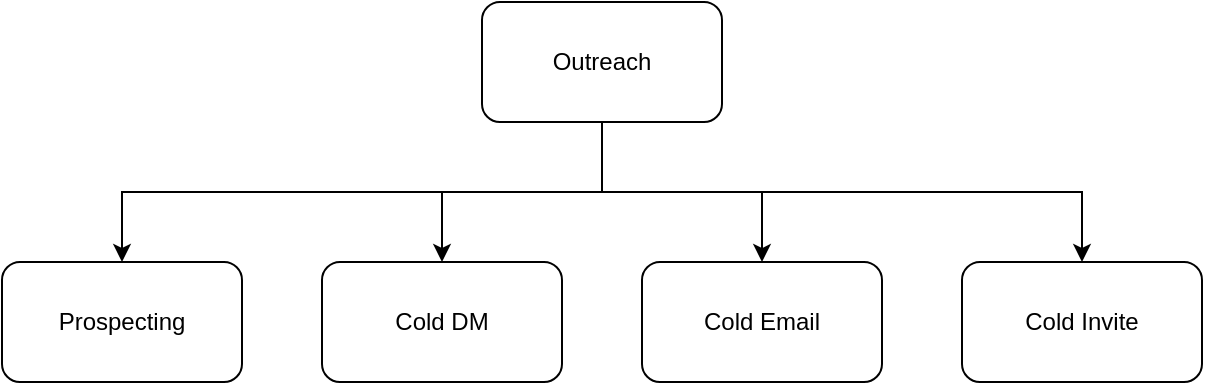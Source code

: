 <mxfile version="27.1.5">
  <diagram id="kE2jghSBiupHgnR7N2Tf" name="Page-1">
    <mxGraphModel dx="1137" dy="653" grid="1" gridSize="10" guides="1" tooltips="1" connect="1" arrows="1" fold="1" page="1" pageScale="1" pageWidth="1200" pageHeight="1600" math="0" shadow="0">
      <root>
        <mxCell id="0" />
        <mxCell id="1" parent="0" />
        <mxCell id="LtcF3z42R_0qpBEDfMV6-6" style="edgeStyle=orthogonalEdgeStyle;rounded=0;orthogonalLoop=1;jettySize=auto;html=1;exitX=0.5;exitY=1;exitDx=0;exitDy=0;" edge="1" parent="1" source="LtcF3z42R_0qpBEDfMV6-1" target="LtcF3z42R_0qpBEDfMV6-5">
          <mxGeometry relative="1" as="geometry" />
        </mxCell>
        <mxCell id="LtcF3z42R_0qpBEDfMV6-11" style="edgeStyle=orthogonalEdgeStyle;rounded=0;orthogonalLoop=1;jettySize=auto;html=1;exitX=0.5;exitY=1;exitDx=0;exitDy=0;" edge="1" parent="1" source="LtcF3z42R_0qpBEDfMV6-1" target="LtcF3z42R_0qpBEDfMV6-7">
          <mxGeometry relative="1" as="geometry" />
        </mxCell>
        <mxCell id="LtcF3z42R_0qpBEDfMV6-12" style="edgeStyle=orthogonalEdgeStyle;rounded=0;orthogonalLoop=1;jettySize=auto;html=1;exitX=0.5;exitY=1;exitDx=0;exitDy=0;entryX=0.5;entryY=0;entryDx=0;entryDy=0;" edge="1" parent="1" source="LtcF3z42R_0qpBEDfMV6-1" target="LtcF3z42R_0qpBEDfMV6-9">
          <mxGeometry relative="1" as="geometry" />
        </mxCell>
        <mxCell id="LtcF3z42R_0qpBEDfMV6-13" style="edgeStyle=orthogonalEdgeStyle;rounded=0;orthogonalLoop=1;jettySize=auto;html=1;exitX=0.5;exitY=1;exitDx=0;exitDy=0;entryX=0.5;entryY=0;entryDx=0;entryDy=0;" edge="1" parent="1" source="LtcF3z42R_0qpBEDfMV6-1" target="LtcF3z42R_0qpBEDfMV6-2">
          <mxGeometry relative="1" as="geometry" />
        </mxCell>
        <mxCell id="LtcF3z42R_0qpBEDfMV6-1" value="Outreach" style="rounded=1;whiteSpace=wrap;html=1;" vertex="1" parent="1">
          <mxGeometry x="430" y="150" width="120" height="60" as="geometry" />
        </mxCell>
        <mxCell id="LtcF3z42R_0qpBEDfMV6-2" value="Prospecting" style="rounded=1;whiteSpace=wrap;html=1;" vertex="1" parent="1">
          <mxGeometry x="190" y="280" width="120" height="60" as="geometry" />
        </mxCell>
        <mxCell id="LtcF3z42R_0qpBEDfMV6-5" value="Cold DM" style="rounded=1;whiteSpace=wrap;html=1;" vertex="1" parent="1">
          <mxGeometry x="350" y="280" width="120" height="60" as="geometry" />
        </mxCell>
        <mxCell id="LtcF3z42R_0qpBEDfMV6-7" value="Cold Email" style="rounded=1;whiteSpace=wrap;html=1;" vertex="1" parent="1">
          <mxGeometry x="510" y="280" width="120" height="60" as="geometry" />
        </mxCell>
        <mxCell id="LtcF3z42R_0qpBEDfMV6-9" value="Cold Invite" style="rounded=1;whiteSpace=wrap;html=1;" vertex="1" parent="1">
          <mxGeometry x="670" y="280" width="120" height="60" as="geometry" />
        </mxCell>
      </root>
    </mxGraphModel>
  </diagram>
</mxfile>
